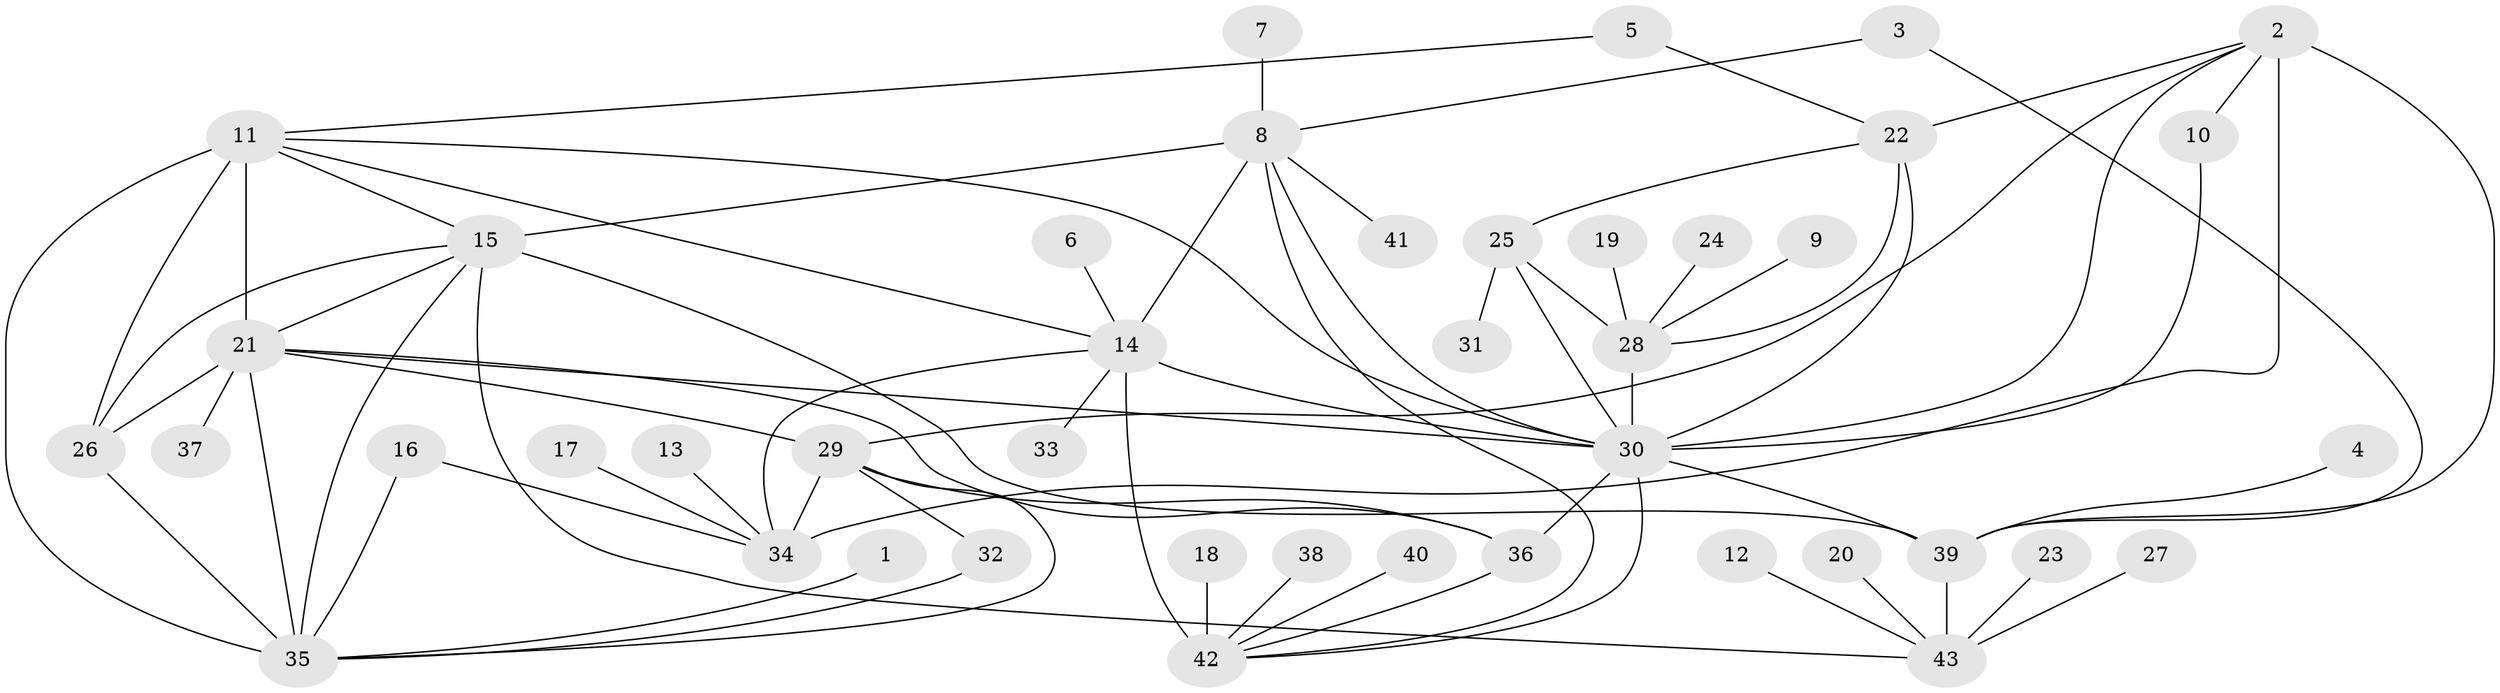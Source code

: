 // original degree distribution, {8: 0.07142857142857142, 13: 0.014285714285714285, 11: 0.02142857142857143, 7: 0.03571428571428571, 6: 0.014285714285714285, 14: 0.014285714285714285, 9: 0.03571428571428571, 10: 0.02142857142857143, 12: 0.014285714285714285, 16: 0.007142857142857143, 1: 0.55, 2: 0.15714285714285714, 3: 0.04285714285714286}
// Generated by graph-tools (version 1.1) at 2025/37/03/04/25 23:37:35]
// undirected, 43 vertices, 73 edges
graph export_dot {
  node [color=gray90,style=filled];
  1;
  2;
  3;
  4;
  5;
  6;
  7;
  8;
  9;
  10;
  11;
  12;
  13;
  14;
  15;
  16;
  17;
  18;
  19;
  20;
  21;
  22;
  23;
  24;
  25;
  26;
  27;
  28;
  29;
  30;
  31;
  32;
  33;
  34;
  35;
  36;
  37;
  38;
  39;
  40;
  41;
  42;
  43;
  1 -- 35 [weight=1.0];
  2 -- 10 [weight=1.0];
  2 -- 22 [weight=1.0];
  2 -- 29 [weight=3.0];
  2 -- 30 [weight=1.0];
  2 -- 34 [weight=9.0];
  2 -- 39 [weight=1.0];
  3 -- 8 [weight=1.0];
  3 -- 39 [weight=1.0];
  4 -- 39 [weight=1.0];
  5 -- 11 [weight=1.0];
  5 -- 22 [weight=1.0];
  6 -- 14 [weight=1.0];
  7 -- 8 [weight=1.0];
  8 -- 14 [weight=2.0];
  8 -- 15 [weight=1.0];
  8 -- 30 [weight=1.0];
  8 -- 41 [weight=1.0];
  8 -- 42 [weight=4.0];
  9 -- 28 [weight=1.0];
  10 -- 30 [weight=1.0];
  11 -- 14 [weight=1.0];
  11 -- 15 [weight=2.0];
  11 -- 21 [weight=2.0];
  11 -- 26 [weight=4.0];
  11 -- 30 [weight=1.0];
  11 -- 35 [weight=2.0];
  12 -- 43 [weight=1.0];
  13 -- 34 [weight=1.0];
  14 -- 30 [weight=2.0];
  14 -- 33 [weight=1.0];
  14 -- 34 [weight=1.0];
  14 -- 42 [weight=8.0];
  15 -- 21 [weight=1.0];
  15 -- 26 [weight=2.0];
  15 -- 35 [weight=1.0];
  15 -- 39 [weight=2.0];
  15 -- 43 [weight=4.0];
  16 -- 34 [weight=1.0];
  16 -- 35 [weight=1.0];
  17 -- 34 [weight=1.0];
  18 -- 42 [weight=1.0];
  19 -- 28 [weight=1.0];
  20 -- 43 [weight=1.0];
  21 -- 26 [weight=2.0];
  21 -- 29 [weight=1.0];
  21 -- 30 [weight=1.0];
  21 -- 35 [weight=1.0];
  21 -- 36 [weight=1.0];
  21 -- 37 [weight=1.0];
  22 -- 25 [weight=1.0];
  22 -- 28 [weight=3.0];
  22 -- 30 [weight=2.0];
  23 -- 43 [weight=1.0];
  24 -- 28 [weight=1.0];
  25 -- 28 [weight=3.0];
  25 -- 30 [weight=2.0];
  25 -- 31 [weight=1.0];
  26 -- 35 [weight=2.0];
  27 -- 43 [weight=1.0];
  28 -- 30 [weight=6.0];
  29 -- 32 [weight=1.0];
  29 -- 34 [weight=3.0];
  29 -- 35 [weight=1.0];
  29 -- 36 [weight=1.0];
  30 -- 36 [weight=1.0];
  30 -- 39 [weight=1.0];
  30 -- 42 [weight=1.0];
  32 -- 35 [weight=1.0];
  36 -- 42 [weight=1.0];
  38 -- 42 [weight=1.0];
  39 -- 43 [weight=8.0];
  40 -- 42 [weight=1.0];
}
